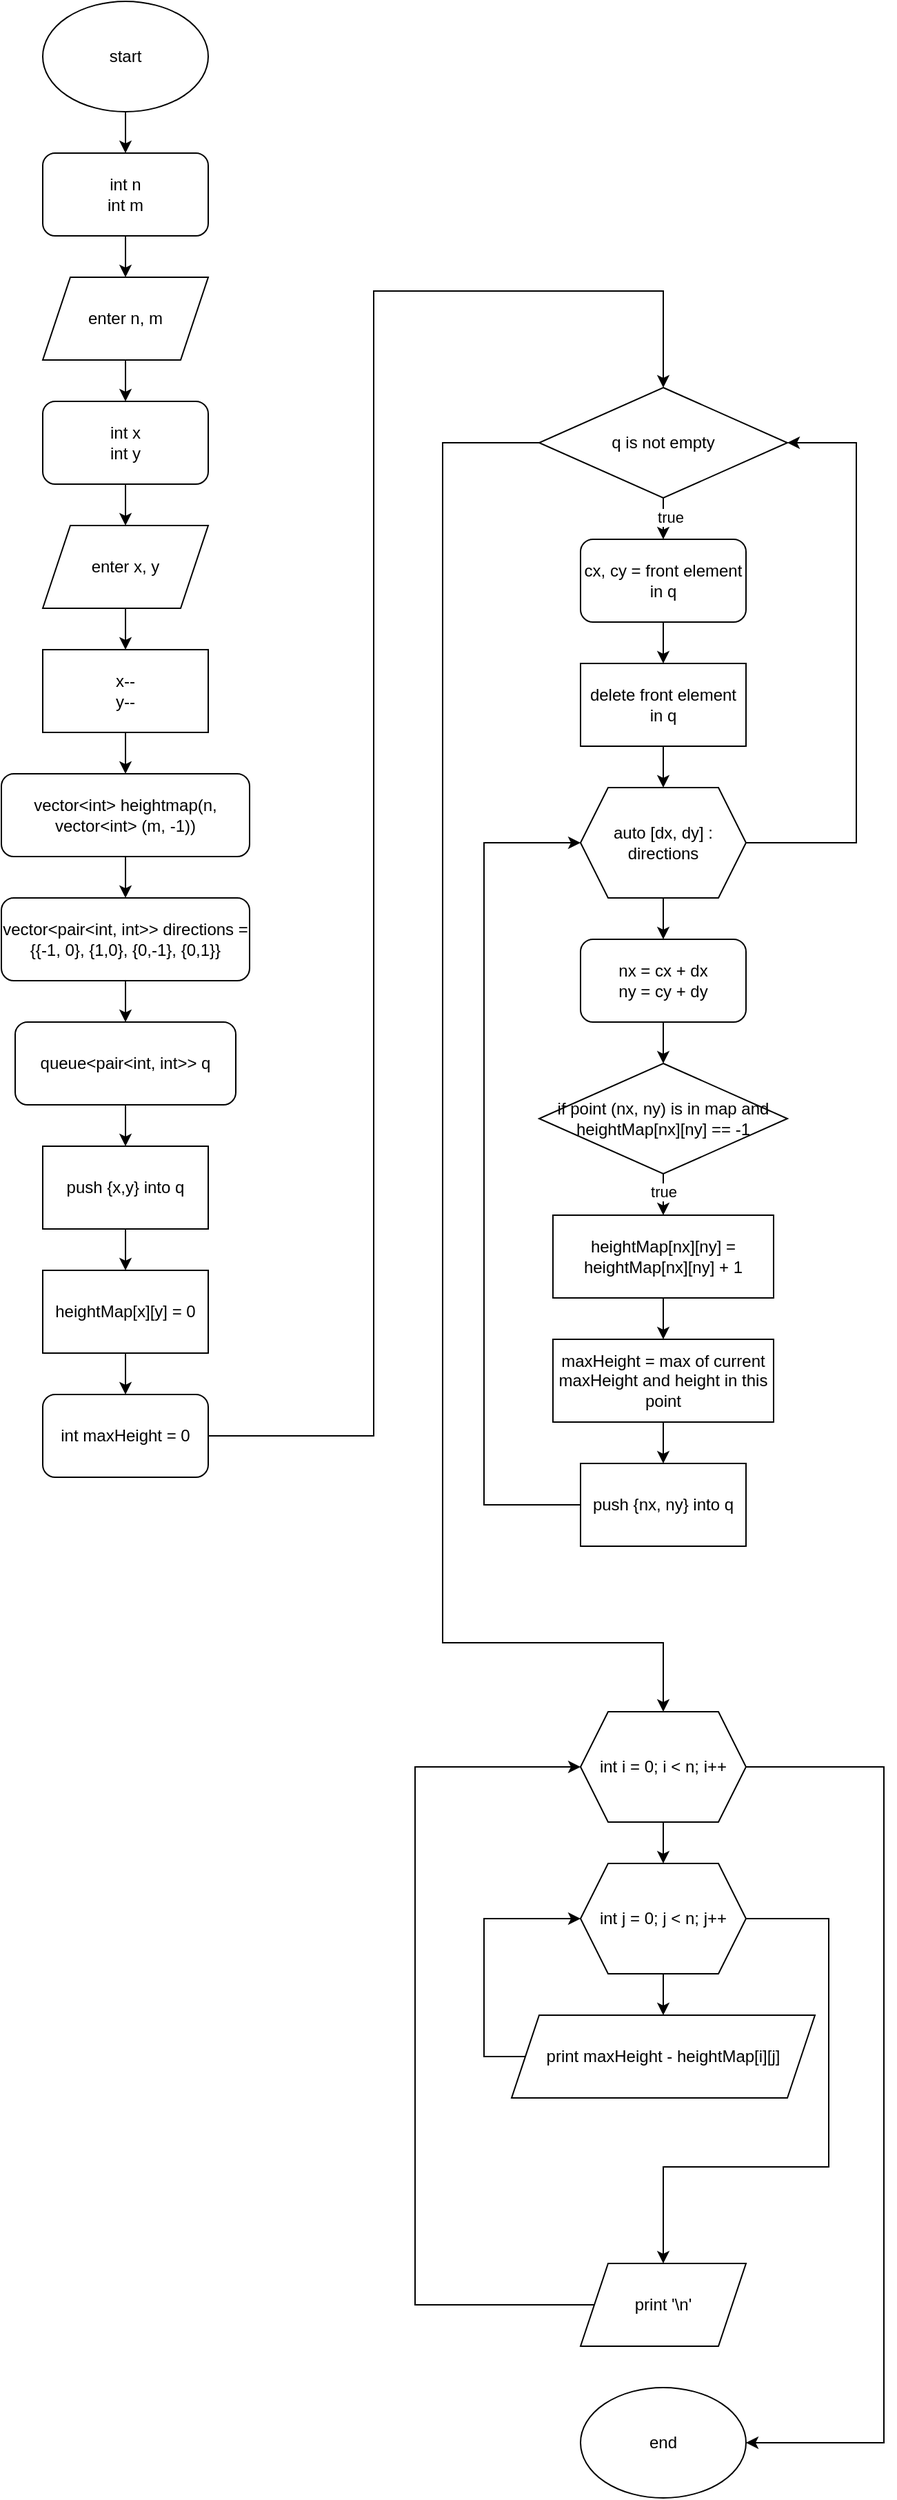 <mxfile version="24.7.17">
  <diagram name="Page-1" id="b72Uhrfkcn0Xy3ck9cZ3">
    <mxGraphModel dx="754" dy="811" grid="1" gridSize="10" guides="1" tooltips="1" connect="1" arrows="1" fold="1" page="1" pageScale="1" pageWidth="850" pageHeight="1100" math="0" shadow="0">
      <root>
        <mxCell id="0" />
        <mxCell id="1" parent="0" />
        <mxCell id="26GurM295f5nnUItywMv-3" value="" style="edgeStyle=orthogonalEdgeStyle;rounded=0;orthogonalLoop=1;jettySize=auto;html=1;" edge="1" parent="1" source="26GurM295f5nnUItywMv-1" target="26GurM295f5nnUItywMv-2">
          <mxGeometry relative="1" as="geometry" />
        </mxCell>
        <mxCell id="26GurM295f5nnUItywMv-1" value="start" style="ellipse;whiteSpace=wrap;html=1;" vertex="1" parent="1">
          <mxGeometry x="310" y="40" width="120" height="80" as="geometry" />
        </mxCell>
        <mxCell id="26GurM295f5nnUItywMv-5" value="" style="edgeStyle=orthogonalEdgeStyle;rounded=0;orthogonalLoop=1;jettySize=auto;html=1;" edge="1" parent="1" source="26GurM295f5nnUItywMv-2" target="26GurM295f5nnUItywMv-4">
          <mxGeometry relative="1" as="geometry" />
        </mxCell>
        <mxCell id="26GurM295f5nnUItywMv-2" value="int n&lt;div&gt;int m&lt;/div&gt;" style="rounded=1;whiteSpace=wrap;html=1;" vertex="1" parent="1">
          <mxGeometry x="310" y="150" width="120" height="60" as="geometry" />
        </mxCell>
        <mxCell id="26GurM295f5nnUItywMv-7" value="" style="edgeStyle=orthogonalEdgeStyle;rounded=0;orthogonalLoop=1;jettySize=auto;html=1;" edge="1" parent="1" source="26GurM295f5nnUItywMv-4" target="26GurM295f5nnUItywMv-6">
          <mxGeometry relative="1" as="geometry" />
        </mxCell>
        <mxCell id="26GurM295f5nnUItywMv-4" value="enter n, m" style="shape=parallelogram;perimeter=parallelogramPerimeter;whiteSpace=wrap;html=1;fixedSize=1;" vertex="1" parent="1">
          <mxGeometry x="310" y="240" width="120" height="60" as="geometry" />
        </mxCell>
        <mxCell id="26GurM295f5nnUItywMv-9" value="" style="edgeStyle=orthogonalEdgeStyle;rounded=0;orthogonalLoop=1;jettySize=auto;html=1;" edge="1" parent="1" source="26GurM295f5nnUItywMv-6" target="26GurM295f5nnUItywMv-8">
          <mxGeometry relative="1" as="geometry" />
        </mxCell>
        <mxCell id="26GurM295f5nnUItywMv-6" value="int x&lt;div&gt;int y&lt;/div&gt;" style="rounded=1;whiteSpace=wrap;html=1;" vertex="1" parent="1">
          <mxGeometry x="310" y="330" width="120" height="60" as="geometry" />
        </mxCell>
        <mxCell id="26GurM295f5nnUItywMv-12" value="" style="edgeStyle=orthogonalEdgeStyle;rounded=0;orthogonalLoop=1;jettySize=auto;html=1;" edge="1" parent="1" source="26GurM295f5nnUItywMv-8" target="26GurM295f5nnUItywMv-11">
          <mxGeometry relative="1" as="geometry" />
        </mxCell>
        <mxCell id="26GurM295f5nnUItywMv-8" value="enter x, y" style="shape=parallelogram;perimeter=parallelogramPerimeter;whiteSpace=wrap;html=1;fixedSize=1;" vertex="1" parent="1">
          <mxGeometry x="310" y="420" width="120" height="60" as="geometry" />
        </mxCell>
        <mxCell id="26GurM295f5nnUItywMv-14" value="" style="edgeStyle=orthogonalEdgeStyle;rounded=0;orthogonalLoop=1;jettySize=auto;html=1;" edge="1" parent="1" source="26GurM295f5nnUItywMv-11" target="26GurM295f5nnUItywMv-13">
          <mxGeometry relative="1" as="geometry" />
        </mxCell>
        <mxCell id="26GurM295f5nnUItywMv-11" value="x--&lt;div&gt;y--&lt;/div&gt;" style="rounded=0;whiteSpace=wrap;html=1;" vertex="1" parent="1">
          <mxGeometry x="310" y="510" width="120" height="60" as="geometry" />
        </mxCell>
        <mxCell id="26GurM295f5nnUItywMv-16" value="" style="edgeStyle=orthogonalEdgeStyle;rounded=0;orthogonalLoop=1;jettySize=auto;html=1;" edge="1" parent="1" source="26GurM295f5nnUItywMv-13" target="26GurM295f5nnUItywMv-15">
          <mxGeometry relative="1" as="geometry" />
        </mxCell>
        <mxCell id="26GurM295f5nnUItywMv-13" value="vector&amp;lt;int&amp;gt; heightmap(n, vector&amp;lt;int&amp;gt; (m, -1))" style="rounded=1;whiteSpace=wrap;html=1;" vertex="1" parent="1">
          <mxGeometry x="280" y="600" width="180" height="60" as="geometry" />
        </mxCell>
        <mxCell id="26GurM295f5nnUItywMv-18" value="" style="edgeStyle=orthogonalEdgeStyle;rounded=0;orthogonalLoop=1;jettySize=auto;html=1;" edge="1" parent="1" source="26GurM295f5nnUItywMv-15" target="26GurM295f5nnUItywMv-17">
          <mxGeometry relative="1" as="geometry" />
        </mxCell>
        <mxCell id="26GurM295f5nnUItywMv-15" value="vector&amp;lt;pair&amp;lt;int, int&amp;gt;&amp;gt; directions = {{-1, 0}, {1,0}, {0,-1}, {0,1}}" style="rounded=1;whiteSpace=wrap;html=1;" vertex="1" parent="1">
          <mxGeometry x="280" y="690" width="180" height="60" as="geometry" />
        </mxCell>
        <mxCell id="26GurM295f5nnUItywMv-20" value="" style="edgeStyle=orthogonalEdgeStyle;rounded=0;orthogonalLoop=1;jettySize=auto;html=1;" edge="1" parent="1" source="26GurM295f5nnUItywMv-17" target="26GurM295f5nnUItywMv-19">
          <mxGeometry relative="1" as="geometry" />
        </mxCell>
        <mxCell id="26GurM295f5nnUItywMv-17" value="queue&amp;lt;pair&amp;lt;int, int&amp;gt;&amp;gt; q" style="rounded=1;whiteSpace=wrap;html=1;" vertex="1" parent="1">
          <mxGeometry x="290" y="780" width="160" height="60" as="geometry" />
        </mxCell>
        <mxCell id="26GurM295f5nnUItywMv-22" value="" style="edgeStyle=orthogonalEdgeStyle;rounded=0;orthogonalLoop=1;jettySize=auto;html=1;" edge="1" parent="1" source="26GurM295f5nnUItywMv-19" target="26GurM295f5nnUItywMv-21">
          <mxGeometry relative="1" as="geometry" />
        </mxCell>
        <mxCell id="26GurM295f5nnUItywMv-19" value="push {x,y} into q" style="rounded=0;whiteSpace=wrap;html=1;" vertex="1" parent="1">
          <mxGeometry x="310" y="870" width="120" height="60" as="geometry" />
        </mxCell>
        <mxCell id="26GurM295f5nnUItywMv-26" style="edgeStyle=orthogonalEdgeStyle;rounded=0;orthogonalLoop=1;jettySize=auto;html=1;entryX=0.5;entryY=0;entryDx=0;entryDy=0;exitX=1;exitY=0.5;exitDx=0;exitDy=0;" edge="1" parent="1" source="26GurM295f5nnUItywMv-38" target="26GurM295f5nnUItywMv-23">
          <mxGeometry relative="1" as="geometry">
            <Array as="points">
              <mxPoint x="550" y="1080" />
              <mxPoint x="550" y="250" />
              <mxPoint x="760" y="250" />
            </Array>
          </mxGeometry>
        </mxCell>
        <mxCell id="26GurM295f5nnUItywMv-39" value="" style="edgeStyle=orthogonalEdgeStyle;rounded=0;orthogonalLoop=1;jettySize=auto;html=1;" edge="1" parent="1" source="26GurM295f5nnUItywMv-21" target="26GurM295f5nnUItywMv-38">
          <mxGeometry relative="1" as="geometry" />
        </mxCell>
        <mxCell id="26GurM295f5nnUItywMv-21" value="heightMap[x][y] = 0" style="rounded=0;whiteSpace=wrap;html=1;" vertex="1" parent="1">
          <mxGeometry x="310" y="960" width="120" height="60" as="geometry" />
        </mxCell>
        <mxCell id="26GurM295f5nnUItywMv-25" value="" style="edgeStyle=orthogonalEdgeStyle;rounded=0;orthogonalLoop=1;jettySize=auto;html=1;" edge="1" parent="1" source="26GurM295f5nnUItywMv-23" target="26GurM295f5nnUItywMv-24">
          <mxGeometry relative="1" as="geometry" />
        </mxCell>
        <mxCell id="26GurM295f5nnUItywMv-27" value="true" style="edgeLabel;html=1;align=center;verticalAlign=middle;resizable=0;points=[];" vertex="1" connectable="0" parent="26GurM295f5nnUItywMv-25">
          <mxGeometry x="0.36" y="5" relative="1" as="geometry">
            <mxPoint as="offset" />
          </mxGeometry>
        </mxCell>
        <mxCell id="26GurM295f5nnUItywMv-51" style="edgeStyle=orthogonalEdgeStyle;rounded=0;orthogonalLoop=1;jettySize=auto;html=1;exitX=0;exitY=0.5;exitDx=0;exitDy=0;entryX=0.5;entryY=0;entryDx=0;entryDy=0;" edge="1" parent="1" source="26GurM295f5nnUItywMv-23" target="26GurM295f5nnUItywMv-44">
          <mxGeometry relative="1" as="geometry">
            <mxPoint x="590" y="820" as="targetPoint" />
            <Array as="points">
              <mxPoint x="600" y="360" />
              <mxPoint x="600" y="1230" />
              <mxPoint x="760" y="1230" />
            </Array>
          </mxGeometry>
        </mxCell>
        <mxCell id="26GurM295f5nnUItywMv-23" value="q is not empty" style="rhombus;whiteSpace=wrap;html=1;" vertex="1" parent="1">
          <mxGeometry x="670" y="320" width="180" height="80" as="geometry" />
        </mxCell>
        <mxCell id="26GurM295f5nnUItywMv-29" value="" style="edgeStyle=orthogonalEdgeStyle;rounded=0;orthogonalLoop=1;jettySize=auto;html=1;" edge="1" parent="1" source="26GurM295f5nnUItywMv-24" target="26GurM295f5nnUItywMv-28">
          <mxGeometry relative="1" as="geometry" />
        </mxCell>
        <mxCell id="26GurM295f5nnUItywMv-24" value="cx, cy = front element in q" style="rounded=1;whiteSpace=wrap;html=1;" vertex="1" parent="1">
          <mxGeometry x="700" y="430" width="120" height="60" as="geometry" />
        </mxCell>
        <mxCell id="26GurM295f5nnUItywMv-31" value="" style="edgeStyle=orthogonalEdgeStyle;rounded=0;orthogonalLoop=1;jettySize=auto;html=1;" edge="1" parent="1" source="26GurM295f5nnUItywMv-28" target="26GurM295f5nnUItywMv-30">
          <mxGeometry relative="1" as="geometry" />
        </mxCell>
        <mxCell id="26GurM295f5nnUItywMv-28" value="delete front element in q" style="rounded=0;whiteSpace=wrap;html=1;" vertex="1" parent="1">
          <mxGeometry x="700" y="520" width="120" height="60" as="geometry" />
        </mxCell>
        <mxCell id="26GurM295f5nnUItywMv-33" value="" style="edgeStyle=orthogonalEdgeStyle;rounded=0;orthogonalLoop=1;jettySize=auto;html=1;" edge="1" parent="1" source="26GurM295f5nnUItywMv-30" target="26GurM295f5nnUItywMv-32">
          <mxGeometry relative="1" as="geometry" />
        </mxCell>
        <mxCell id="26GurM295f5nnUItywMv-50" style="edgeStyle=orthogonalEdgeStyle;rounded=0;orthogonalLoop=1;jettySize=auto;html=1;entryX=1;entryY=0.5;entryDx=0;entryDy=0;" edge="1" parent="1" source="26GurM295f5nnUItywMv-30" target="26GurM295f5nnUItywMv-23">
          <mxGeometry relative="1" as="geometry">
            <Array as="points">
              <mxPoint x="900" y="650" />
              <mxPoint x="900" y="360" />
            </Array>
          </mxGeometry>
        </mxCell>
        <mxCell id="26GurM295f5nnUItywMv-30" value="auto [dx, dy] : directions" style="shape=hexagon;perimeter=hexagonPerimeter2;whiteSpace=wrap;html=1;fixedSize=1;" vertex="1" parent="1">
          <mxGeometry x="700" y="610" width="120" height="80" as="geometry" />
        </mxCell>
        <mxCell id="26GurM295f5nnUItywMv-35" value="" style="edgeStyle=orthogonalEdgeStyle;rounded=0;orthogonalLoop=1;jettySize=auto;html=1;" edge="1" parent="1" source="26GurM295f5nnUItywMv-32" target="26GurM295f5nnUItywMv-34">
          <mxGeometry relative="1" as="geometry" />
        </mxCell>
        <mxCell id="26GurM295f5nnUItywMv-32" value="nx = cx + dx&lt;div&gt;ny = cy + dy&lt;/div&gt;" style="rounded=1;whiteSpace=wrap;html=1;" vertex="1" parent="1">
          <mxGeometry x="700" y="720" width="120" height="60" as="geometry" />
        </mxCell>
        <mxCell id="26GurM295f5nnUItywMv-37" value="" style="edgeStyle=orthogonalEdgeStyle;rounded=0;orthogonalLoop=1;jettySize=auto;html=1;" edge="1" parent="1" source="26GurM295f5nnUItywMv-34" target="26GurM295f5nnUItywMv-36">
          <mxGeometry relative="1" as="geometry" />
        </mxCell>
        <mxCell id="26GurM295f5nnUItywMv-45" value="true" style="edgeLabel;html=1;align=center;verticalAlign=middle;resizable=0;points=[];" vertex="1" connectable="0" parent="26GurM295f5nnUItywMv-37">
          <mxGeometry x="0.32" relative="1" as="geometry">
            <mxPoint as="offset" />
          </mxGeometry>
        </mxCell>
        <mxCell id="26GurM295f5nnUItywMv-34" value="if point (nx, ny) is in map and heightMap[nx][ny] == -1" style="rhombus;whiteSpace=wrap;html=1;" vertex="1" parent="1">
          <mxGeometry x="670" y="810" width="180" height="80" as="geometry" />
        </mxCell>
        <mxCell id="26GurM295f5nnUItywMv-41" value="" style="edgeStyle=orthogonalEdgeStyle;rounded=0;orthogonalLoop=1;jettySize=auto;html=1;" edge="1" parent="1" source="26GurM295f5nnUItywMv-36" target="26GurM295f5nnUItywMv-40">
          <mxGeometry relative="1" as="geometry" />
        </mxCell>
        <mxCell id="26GurM295f5nnUItywMv-36" value="heightMap[nx][ny] = heightMap[nx][ny] + 1" style="rounded=0;whiteSpace=wrap;html=1;" vertex="1" parent="1">
          <mxGeometry x="680" y="920" width="160" height="60" as="geometry" />
        </mxCell>
        <mxCell id="26GurM295f5nnUItywMv-38" value="int maxHeight = 0" style="rounded=1;whiteSpace=wrap;html=1;" vertex="1" parent="1">
          <mxGeometry x="310" y="1050" width="120" height="60" as="geometry" />
        </mxCell>
        <mxCell id="26GurM295f5nnUItywMv-43" value="" style="edgeStyle=orthogonalEdgeStyle;rounded=0;orthogonalLoop=1;jettySize=auto;html=1;" edge="1" parent="1" source="26GurM295f5nnUItywMv-40" target="26GurM295f5nnUItywMv-42">
          <mxGeometry relative="1" as="geometry" />
        </mxCell>
        <mxCell id="26GurM295f5nnUItywMv-40" value="maxHeight = max of current maxHeight and height in this point" style="rounded=0;whiteSpace=wrap;html=1;" vertex="1" parent="1">
          <mxGeometry x="680" y="1010" width="160" height="60" as="geometry" />
        </mxCell>
        <mxCell id="26GurM295f5nnUItywMv-49" style="edgeStyle=orthogonalEdgeStyle;rounded=0;orthogonalLoop=1;jettySize=auto;html=1;entryX=0;entryY=0.5;entryDx=0;entryDy=0;" edge="1" parent="1" source="26GurM295f5nnUItywMv-42" target="26GurM295f5nnUItywMv-30">
          <mxGeometry relative="1" as="geometry">
            <Array as="points">
              <mxPoint x="630" y="1130" />
              <mxPoint x="630" y="650" />
            </Array>
          </mxGeometry>
        </mxCell>
        <mxCell id="26GurM295f5nnUItywMv-42" value="push {nx, ny} into q" style="rounded=0;whiteSpace=wrap;html=1;" vertex="1" parent="1">
          <mxGeometry x="700" y="1100" width="120" height="60" as="geometry" />
        </mxCell>
        <mxCell id="26GurM295f5nnUItywMv-53" value="" style="edgeStyle=orthogonalEdgeStyle;rounded=0;orthogonalLoop=1;jettySize=auto;html=1;" edge="1" parent="1" source="26GurM295f5nnUItywMv-44" target="26GurM295f5nnUItywMv-52">
          <mxGeometry relative="1" as="geometry" />
        </mxCell>
        <mxCell id="26GurM295f5nnUItywMv-63" style="edgeStyle=orthogonalEdgeStyle;rounded=0;orthogonalLoop=1;jettySize=auto;html=1;entryX=1;entryY=0.5;entryDx=0;entryDy=0;" edge="1" parent="1" source="26GurM295f5nnUItywMv-44" target="26GurM295f5nnUItywMv-60">
          <mxGeometry relative="1" as="geometry">
            <Array as="points">
              <mxPoint x="920" y="1320" />
              <mxPoint x="920" y="1810" />
            </Array>
          </mxGeometry>
        </mxCell>
        <mxCell id="26GurM295f5nnUItywMv-44" value="int i = 0; i &amp;lt; n; i++" style="shape=hexagon;perimeter=hexagonPerimeter2;whiteSpace=wrap;html=1;fixedSize=1;" vertex="1" parent="1">
          <mxGeometry x="700" y="1280" width="120" height="80" as="geometry" />
        </mxCell>
        <mxCell id="26GurM295f5nnUItywMv-55" value="" style="edgeStyle=orthogonalEdgeStyle;rounded=0;orthogonalLoop=1;jettySize=auto;html=1;" edge="1" parent="1" source="26GurM295f5nnUItywMv-52" target="26GurM295f5nnUItywMv-54">
          <mxGeometry relative="1" as="geometry" />
        </mxCell>
        <mxCell id="26GurM295f5nnUItywMv-61" style="edgeStyle=orthogonalEdgeStyle;rounded=0;orthogonalLoop=1;jettySize=auto;html=1;entryX=0.5;entryY=0;entryDx=0;entryDy=0;" edge="1" parent="1" source="26GurM295f5nnUItywMv-52" target="26GurM295f5nnUItywMv-58">
          <mxGeometry relative="1" as="geometry">
            <Array as="points">
              <mxPoint x="880" y="1430" />
              <mxPoint x="880" y="1610" />
              <mxPoint x="760" y="1610" />
            </Array>
          </mxGeometry>
        </mxCell>
        <mxCell id="26GurM295f5nnUItywMv-52" value="int j = 0; j &amp;lt; n; j++" style="shape=hexagon;perimeter=hexagonPerimeter2;whiteSpace=wrap;html=1;fixedSize=1;" vertex="1" parent="1">
          <mxGeometry x="700" y="1390" width="120" height="80" as="geometry" />
        </mxCell>
        <mxCell id="26GurM295f5nnUItywMv-56" style="edgeStyle=orthogonalEdgeStyle;rounded=0;orthogonalLoop=1;jettySize=auto;html=1;entryX=0;entryY=0.5;entryDx=0;entryDy=0;" edge="1" parent="1" source="26GurM295f5nnUItywMv-54" target="26GurM295f5nnUItywMv-52">
          <mxGeometry relative="1" as="geometry">
            <Array as="points">
              <mxPoint x="630" y="1530" />
              <mxPoint x="630" y="1430" />
            </Array>
          </mxGeometry>
        </mxCell>
        <mxCell id="26GurM295f5nnUItywMv-54" value="print maxHeight - heightMap[i][j]" style="shape=parallelogram;perimeter=parallelogramPerimeter;whiteSpace=wrap;html=1;fixedSize=1;" vertex="1" parent="1">
          <mxGeometry x="650" y="1500" width="220" height="60" as="geometry" />
        </mxCell>
        <mxCell id="26GurM295f5nnUItywMv-62" style="edgeStyle=orthogonalEdgeStyle;rounded=0;orthogonalLoop=1;jettySize=auto;html=1;entryX=0;entryY=0.5;entryDx=0;entryDy=0;" edge="1" parent="1" source="26GurM295f5nnUItywMv-58" target="26GurM295f5nnUItywMv-44">
          <mxGeometry relative="1" as="geometry">
            <Array as="points">
              <mxPoint x="580" y="1710" />
              <mxPoint x="580" y="1320" />
            </Array>
          </mxGeometry>
        </mxCell>
        <mxCell id="26GurM295f5nnUItywMv-58" value="print &#39;\n&#39;" style="shape=parallelogram;perimeter=parallelogramPerimeter;whiteSpace=wrap;html=1;fixedSize=1;" vertex="1" parent="1">
          <mxGeometry x="700" y="1680" width="120" height="60" as="geometry" />
        </mxCell>
        <mxCell id="26GurM295f5nnUItywMv-60" value="end" style="ellipse;whiteSpace=wrap;html=1;" vertex="1" parent="1">
          <mxGeometry x="700" y="1770" width="120" height="80" as="geometry" />
        </mxCell>
      </root>
    </mxGraphModel>
  </diagram>
</mxfile>
